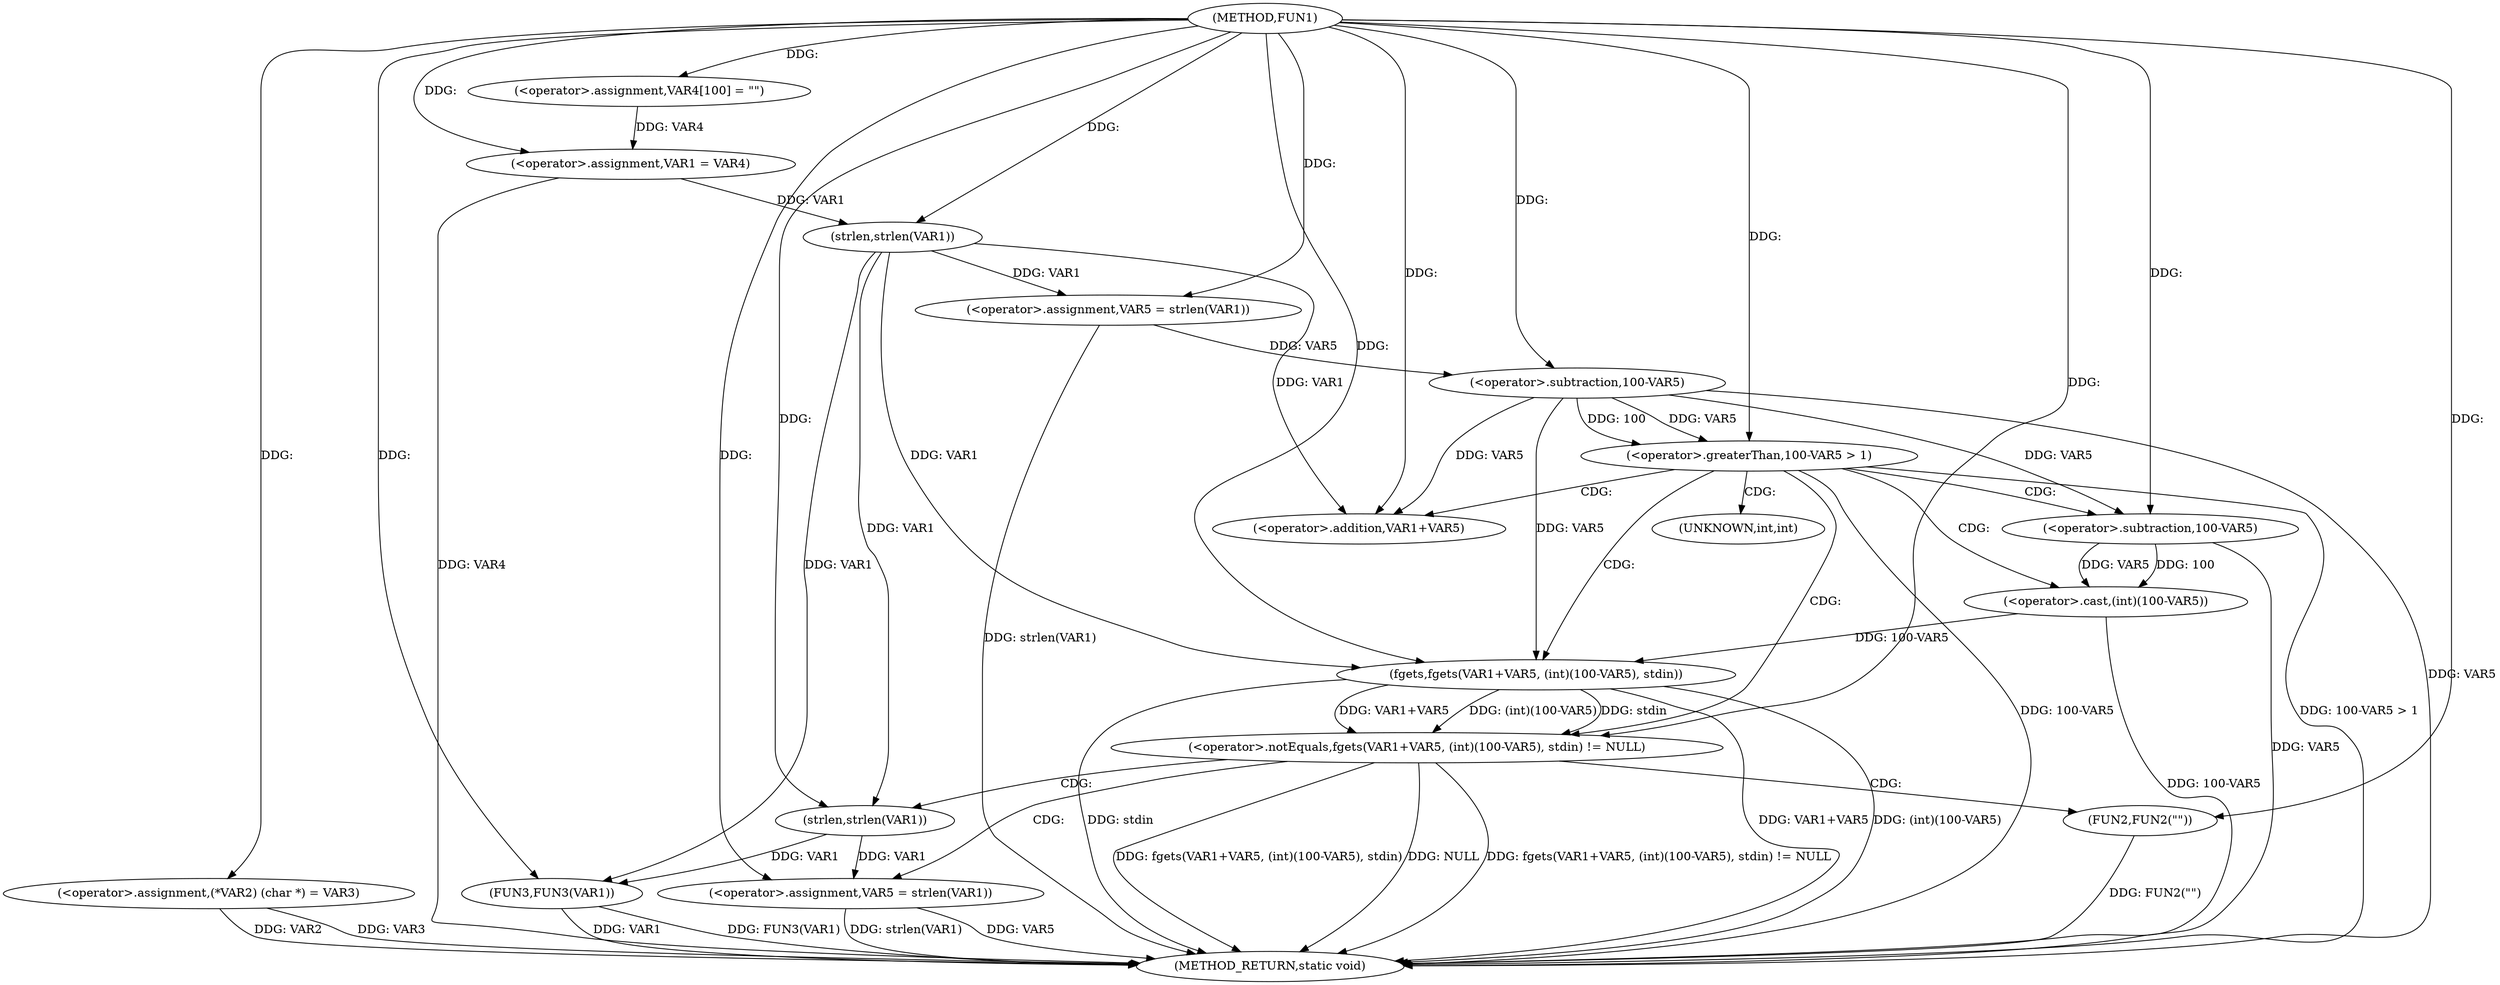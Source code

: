 digraph FUN1 {  
"1000100" [label = "(METHOD,FUN1)" ]
"1000152" [label = "(METHOD_RETURN,static void)" ]
"1000104" [label = "(<operator>.assignment,(*VAR2) (char *) = VAR3)" ]
"1000108" [label = "(<operator>.assignment,VAR4[100] = \"\")" ]
"1000111" [label = "(<operator>.assignment,VAR1 = VAR4)" ]
"1000116" [label = "(<operator>.assignment,VAR5 = strlen(VAR1))" ]
"1000118" [label = "(strlen,strlen(VAR1))" ]
"1000121" [label = "(<operator>.greaterThan,100-VAR5 > 1)" ]
"1000122" [label = "(<operator>.subtraction,100-VAR5)" ]
"1000128" [label = "(<operator>.notEquals,fgets(VAR1+VAR5, (int)(100-VAR5), stdin) != NULL)" ]
"1000129" [label = "(fgets,fgets(VAR1+VAR5, (int)(100-VAR5), stdin))" ]
"1000130" [label = "(<operator>.addition,VAR1+VAR5)" ]
"1000133" [label = "(<operator>.cast,(int)(100-VAR5))" ]
"1000135" [label = "(<operator>.subtraction,100-VAR5)" ]
"1000141" [label = "(<operator>.assignment,VAR5 = strlen(VAR1))" ]
"1000143" [label = "(strlen,strlen(VAR1))" ]
"1000148" [label = "(FUN2,FUN2(\"\"))" ]
"1000150" [label = "(FUN3,FUN3(VAR1))" ]
"1000134" [label = "(UNKNOWN,int,int)" ]
  "1000129" -> "1000152"  [ label = "DDG: VAR1+VAR5"] 
  "1000141" -> "1000152"  [ label = "DDG: VAR5"] 
  "1000150" -> "1000152"  [ label = "DDG: VAR1"] 
  "1000104" -> "1000152"  [ label = "DDG: VAR2"] 
  "1000128" -> "1000152"  [ label = "DDG: fgets(VAR1+VAR5, (int)(100-VAR5), stdin)"] 
  "1000121" -> "1000152"  [ label = "DDG: 100-VAR5 > 1"] 
  "1000148" -> "1000152"  [ label = "DDG: FUN2(\"\")"] 
  "1000116" -> "1000152"  [ label = "DDG: strlen(VAR1)"] 
  "1000129" -> "1000152"  [ label = "DDG: (int)(100-VAR5)"] 
  "1000150" -> "1000152"  [ label = "DDG: FUN3(VAR1)"] 
  "1000122" -> "1000152"  [ label = "DDG: VAR5"] 
  "1000128" -> "1000152"  [ label = "DDG: NULL"] 
  "1000133" -> "1000152"  [ label = "DDG: 100-VAR5"] 
  "1000111" -> "1000152"  [ label = "DDG: VAR4"] 
  "1000141" -> "1000152"  [ label = "DDG: strlen(VAR1)"] 
  "1000121" -> "1000152"  [ label = "DDG: 100-VAR5"] 
  "1000128" -> "1000152"  [ label = "DDG: fgets(VAR1+VAR5, (int)(100-VAR5), stdin) != NULL"] 
  "1000129" -> "1000152"  [ label = "DDG: stdin"] 
  "1000135" -> "1000152"  [ label = "DDG: VAR5"] 
  "1000104" -> "1000152"  [ label = "DDG: VAR3"] 
  "1000100" -> "1000104"  [ label = "DDG: "] 
  "1000100" -> "1000108"  [ label = "DDG: "] 
  "1000108" -> "1000111"  [ label = "DDG: VAR4"] 
  "1000100" -> "1000111"  [ label = "DDG: "] 
  "1000118" -> "1000116"  [ label = "DDG: VAR1"] 
  "1000100" -> "1000116"  [ label = "DDG: "] 
  "1000111" -> "1000118"  [ label = "DDG: VAR1"] 
  "1000100" -> "1000118"  [ label = "DDG: "] 
  "1000122" -> "1000121"  [ label = "DDG: 100"] 
  "1000122" -> "1000121"  [ label = "DDG: VAR5"] 
  "1000100" -> "1000122"  [ label = "DDG: "] 
  "1000116" -> "1000122"  [ label = "DDG: VAR5"] 
  "1000100" -> "1000121"  [ label = "DDG: "] 
  "1000129" -> "1000128"  [ label = "DDG: VAR1+VAR5"] 
  "1000129" -> "1000128"  [ label = "DDG: (int)(100-VAR5)"] 
  "1000129" -> "1000128"  [ label = "DDG: stdin"] 
  "1000118" -> "1000129"  [ label = "DDG: VAR1"] 
  "1000100" -> "1000129"  [ label = "DDG: "] 
  "1000122" -> "1000129"  [ label = "DDG: VAR5"] 
  "1000118" -> "1000130"  [ label = "DDG: VAR1"] 
  "1000100" -> "1000130"  [ label = "DDG: "] 
  "1000122" -> "1000130"  [ label = "DDG: VAR5"] 
  "1000133" -> "1000129"  [ label = "DDG: 100-VAR5"] 
  "1000135" -> "1000133"  [ label = "DDG: 100"] 
  "1000135" -> "1000133"  [ label = "DDG: VAR5"] 
  "1000100" -> "1000135"  [ label = "DDG: "] 
  "1000122" -> "1000135"  [ label = "DDG: VAR5"] 
  "1000100" -> "1000128"  [ label = "DDG: "] 
  "1000143" -> "1000141"  [ label = "DDG: VAR1"] 
  "1000100" -> "1000141"  [ label = "DDG: "] 
  "1000100" -> "1000143"  [ label = "DDG: "] 
  "1000118" -> "1000143"  [ label = "DDG: VAR1"] 
  "1000100" -> "1000148"  [ label = "DDG: "] 
  "1000143" -> "1000150"  [ label = "DDG: VAR1"] 
  "1000118" -> "1000150"  [ label = "DDG: VAR1"] 
  "1000100" -> "1000150"  [ label = "DDG: "] 
  "1000121" -> "1000128"  [ label = "CDG: "] 
  "1000121" -> "1000129"  [ label = "CDG: "] 
  "1000121" -> "1000130"  [ label = "CDG: "] 
  "1000121" -> "1000135"  [ label = "CDG: "] 
  "1000121" -> "1000133"  [ label = "CDG: "] 
  "1000121" -> "1000134"  [ label = "CDG: "] 
  "1000128" -> "1000141"  [ label = "CDG: "] 
  "1000128" -> "1000148"  [ label = "CDG: "] 
  "1000128" -> "1000143"  [ label = "CDG: "] 
}
